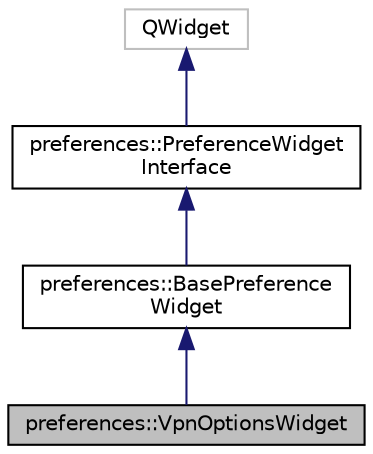 digraph "preferences::VpnOptionsWidget"
{
 // LATEX_PDF_SIZE
  edge [fontname="Helvetica",fontsize="10",labelfontname="Helvetica",labelfontsize="10"];
  node [fontname="Helvetica",fontsize="10",shape=record];
  Node1 [label="preferences::VpnOptionsWidget",height=0.2,width=0.4,color="black", fillcolor="grey75", style="filled", fontcolor="black",tooltip="Vpn options widget."];
  Node2 -> Node1 [dir="back",color="midnightblue",fontsize="10",style="solid",fontname="Helvetica"];
  Node2 [label="preferences::BasePreference\lWidget",height=0.2,width=0.4,color="black", fillcolor="white", style="filled",URL="$classpreferences_1_1_base_preference_widget.html",tooltip=" "];
  Node3 -> Node2 [dir="back",color="midnightblue",fontsize="10",style="solid",fontname="Helvetica"];
  Node3 [label="preferences::PreferenceWidget\lInterface",height=0.2,width=0.4,color="black", fillcolor="white", style="filled",URL="$classpreferences_1_1_preference_widget_interface.html",tooltip=" "];
  Node4 -> Node3 [dir="back",color="midnightblue",fontsize="10",style="solid",fontname="Helvetica"];
  Node4 [label="QWidget",height=0.2,width=0.4,color="grey75", fillcolor="white", style="filled",tooltip=" "];
}
